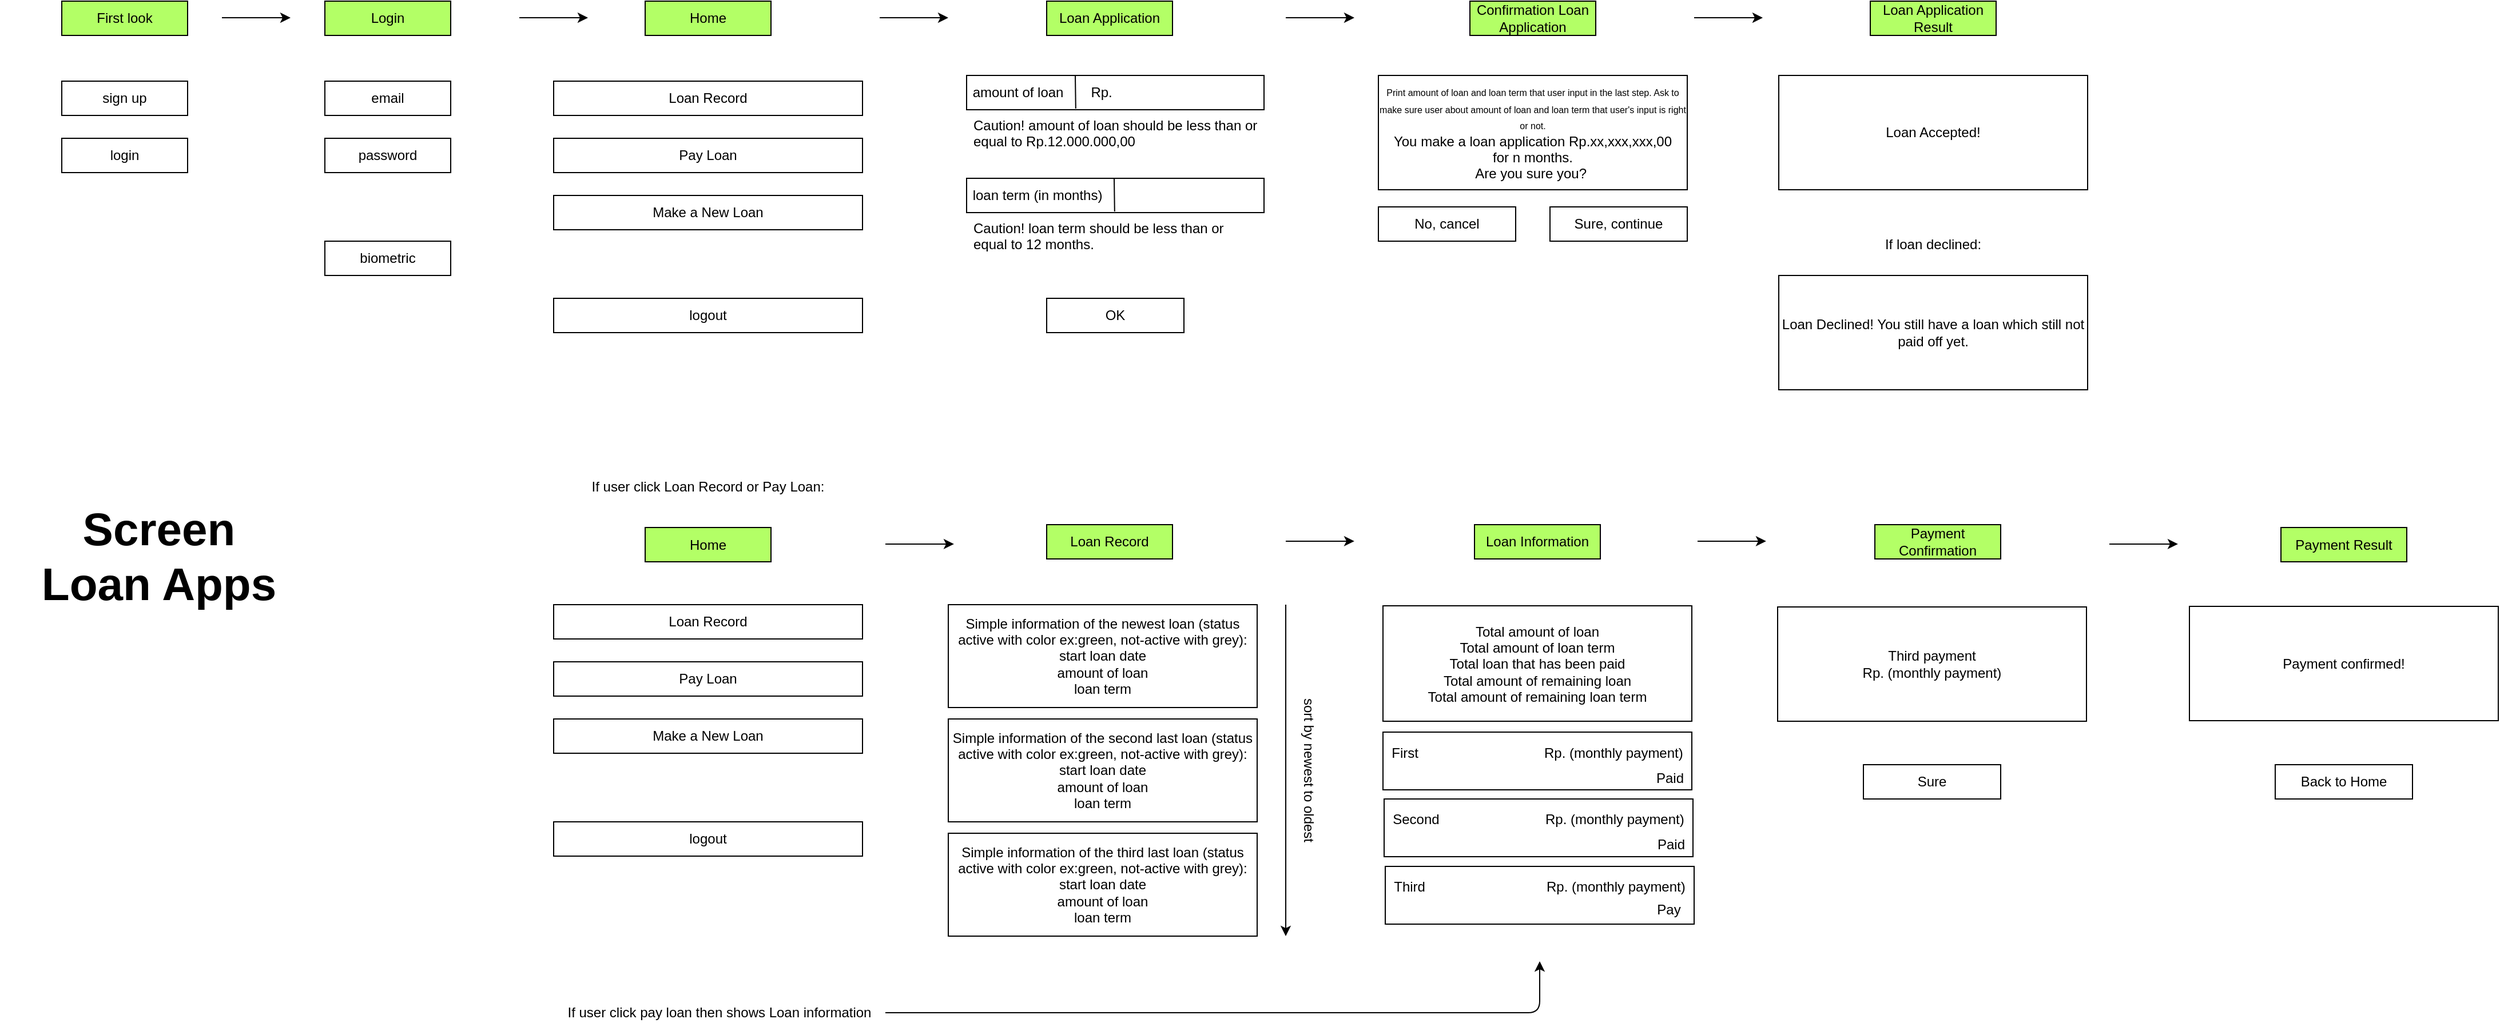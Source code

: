 <mxfile>
    <diagram id="FiCiLrO8Qq3oOYBZK2mG" name="Screen behaviour loan apps">
        <mxGraphModel dx="3075" dy="1415" grid="1" gridSize="10" guides="1" tooltips="1" connect="1" arrows="1" fold="1" page="1" pageScale="1" pageWidth="850" pageHeight="1100" math="0" shadow="0">
            <root>
                <mxCell id="0"/>
                <mxCell id="1" parent="0"/>
                <mxCell id="75" value="login" style="rounded=0;whiteSpace=wrap;html=1;" vertex="1" parent="1">
                    <mxGeometry x="100" y="230" width="110" height="30" as="geometry"/>
                </mxCell>
                <mxCell id="76" value="sign up" style="rounded=0;whiteSpace=wrap;html=1;" vertex="1" parent="1">
                    <mxGeometry x="100" y="180" width="110" height="30" as="geometry"/>
                </mxCell>
                <mxCell id="77" value="password" style="rounded=0;whiteSpace=wrap;html=1;" vertex="1" parent="1">
                    <mxGeometry x="330" y="230" width="110" height="30" as="geometry"/>
                </mxCell>
                <mxCell id="78" value="email" style="rounded=0;whiteSpace=wrap;html=1;" vertex="1" parent="1">
                    <mxGeometry x="330" y="180" width="110" height="30" as="geometry"/>
                </mxCell>
                <mxCell id="79" value="biometric" style="rounded=0;whiteSpace=wrap;html=1;" vertex="1" parent="1">
                    <mxGeometry x="330" y="320" width="110" height="30" as="geometry"/>
                </mxCell>
                <mxCell id="80" value="Caution! amount of loan should be less than or &#10;equal to Rp.12.000.000,00" style="text;strokeColor=none;fillColor=none;align=left;verticalAlign=middle;spacingLeft=4;spacingRight=4;overflow=hidden;points=[[0,0.5],[1,0.5]];portConstraint=eastwest;rotatable=0;" vertex="1" parent="1">
                    <mxGeometry x="891" y="210" width="270" height="30" as="geometry"/>
                </mxCell>
                <mxCell id="81" value="" style="group" vertex="1" connectable="0" parent="1">
                    <mxGeometry x="891" y="175" width="260" height="30" as="geometry"/>
                </mxCell>
                <mxCell id="82" value="&amp;nbsp;amount of loan&lt;span style=&quot;white-space: pre&quot;&gt;&#9;&lt;/span&gt;Rp." style="rounded=0;whiteSpace=wrap;html=1;align=left;" vertex="1" parent="81">
                    <mxGeometry width="260" height="30" as="geometry"/>
                </mxCell>
                <mxCell id="83" value="" style="endArrow=none;html=1;exitX=0.483;exitY=-0.033;exitDx=0;exitDy=0;exitPerimeter=0;" edge="1" parent="81">
                    <mxGeometry width="50" height="50" relative="1" as="geometry">
                        <mxPoint x="95.41" y="29.01" as="sourcePoint"/>
                        <mxPoint x="95" as="targetPoint"/>
                    </mxGeometry>
                </mxCell>
                <mxCell id="84" value="" style="group" vertex="1" connectable="0" parent="1">
                    <mxGeometry x="880" y="265" width="300" height="135" as="geometry"/>
                </mxCell>
                <mxCell id="85" value="&amp;nbsp;loan term (in months)&lt;span style=&quot;white-space: pre&quot;&gt;&#9;&lt;/span&gt;" style="rounded=0;whiteSpace=wrap;html=1;align=left;" vertex="1" parent="84">
                    <mxGeometry x="11" width="260" height="30" as="geometry"/>
                </mxCell>
                <mxCell id="86" value="" style="endArrow=none;html=1;exitX=0.483;exitY=-0.033;exitDx=0;exitDy=0;exitPerimeter=0;" edge="1" parent="84">
                    <mxGeometry width="50" height="50" relative="1" as="geometry">
                        <mxPoint x="140.41" y="29.01" as="sourcePoint"/>
                        <mxPoint x="140" as="targetPoint"/>
                    </mxGeometry>
                </mxCell>
                <mxCell id="87" value="OK" style="rounded=0;whiteSpace=wrap;html=1;" vertex="1" parent="84">
                    <mxGeometry x="81" y="105" width="120" height="30" as="geometry"/>
                </mxCell>
                <mxCell id="88" value="Caution! loan term should be less than or &#10;equal to 12 months." style="text;strokeColor=none;fillColor=none;align=left;verticalAlign=middle;spacingLeft=4;spacingRight=4;overflow=hidden;points=[[0,0.5],[1,0.5]];portConstraint=eastwest;rotatable=0;" vertex="1" parent="1">
                    <mxGeometry x="891" y="300" width="270" height="30" as="geometry"/>
                </mxCell>
                <mxCell id="89" value="Loan Accepted!" style="rounded=0;whiteSpace=wrap;html=1;" vertex="1" parent="1">
                    <mxGeometry x="1601" y="175" width="270" height="100" as="geometry"/>
                </mxCell>
                <mxCell id="90" value="Loan Declined! You still have a loan which still not paid off yet." style="rounded=0;whiteSpace=wrap;html=1;" vertex="1" parent="1">
                    <mxGeometry x="1601" y="350" width="270" height="100" as="geometry"/>
                </mxCell>
                <mxCell id="91" value="Home" style="rounded=0;whiteSpace=wrap;html=1;fillColor=#B3FF66;" vertex="1" parent="1">
                    <mxGeometry x="610" y="110" width="110" height="30" as="geometry"/>
                </mxCell>
                <mxCell id="92" value="First look" style="rounded=0;whiteSpace=wrap;html=1;fillColor=#B3FF66;" vertex="1" parent="1">
                    <mxGeometry x="100" y="110" width="110" height="30" as="geometry"/>
                </mxCell>
                <mxCell id="93" value="Login" style="rounded=0;whiteSpace=wrap;html=1;fillColor=#B3FF66;" vertex="1" parent="1">
                    <mxGeometry x="330" y="110" width="110" height="30" as="geometry"/>
                </mxCell>
                <mxCell id="94" value="Loan Application" style="rounded=0;whiteSpace=wrap;html=1;fillColor=#B3FF66;" vertex="1" parent="1">
                    <mxGeometry x="961" y="110" width="110" height="30" as="geometry"/>
                </mxCell>
                <mxCell id="95" value="Loan Application Result" style="rounded=0;whiteSpace=wrap;html=1;fillColor=#B3FF66;" vertex="1" parent="1">
                    <mxGeometry x="1681" y="110" width="110" height="30" as="geometry"/>
                </mxCell>
                <mxCell id="96" value="Simple information of the newest loan (status active with color ex:green, not-active with grey):&lt;br&gt;start loan date&lt;br&gt;amount of loan&lt;br&gt;loan term" style="rounded=0;whiteSpace=wrap;html=1;" vertex="1" parent="1">
                    <mxGeometry x="875" y="638" width="270" height="90" as="geometry"/>
                </mxCell>
                <mxCell id="97" value="Simple information of the second last loan (status active with color ex:green, not-active with grey):&lt;br&gt;start loan date&lt;br&gt;amount of loan&lt;br&gt;loan term" style="rounded=0;whiteSpace=wrap;html=1;" vertex="1" parent="1">
                    <mxGeometry x="875" y="738" width="270" height="90" as="geometry"/>
                </mxCell>
                <mxCell id="98" value="Simple information of the third last loan (status active with color ex:green, not-active with grey):&lt;br&gt;start loan date&lt;br&gt;amount of loan&lt;br&gt;loan term" style="rounded=0;whiteSpace=wrap;html=1;" vertex="1" parent="1">
                    <mxGeometry x="875" y="838" width="270" height="90" as="geometry"/>
                </mxCell>
                <mxCell id="99" value="If loan declined:" style="text;html=1;strokeColor=none;fillColor=none;align=center;verticalAlign=middle;whiteSpace=wrap;rounded=0;" vertex="1" parent="1">
                    <mxGeometry x="1631" y="307.5" width="210" height="30" as="geometry"/>
                </mxCell>
                <mxCell id="100" value="Loan Record" style="rounded=0;whiteSpace=wrap;html=1;fillColor=#B3FF66;" vertex="1" parent="1">
                    <mxGeometry x="961" y="568" width="110" height="30" as="geometry"/>
                </mxCell>
                <mxCell id="101" value="" style="endArrow=classic;html=1;" edge="1" parent="1">
                    <mxGeometry width="50" height="50" relative="1" as="geometry">
                        <mxPoint x="1170" y="638" as="sourcePoint"/>
                        <mxPoint x="1170" y="928" as="targetPoint"/>
                    </mxGeometry>
                </mxCell>
                <mxCell id="102" value="sort by newest to oldest" style="text;html=1;strokeColor=none;fillColor=none;align=center;verticalAlign=middle;whiteSpace=wrap;rounded=0;rotation=90;" vertex="1" parent="1">
                    <mxGeometry x="1105" y="768" width="170" height="30" as="geometry"/>
                </mxCell>
                <mxCell id="103" value="Total amount of loan&lt;br&gt;Total amount of loan term&lt;br&gt;Total loan that has been paid&lt;br&gt;Total amount of remaining loan&lt;br&gt;Total amount of remaining loan term" style="rounded=0;whiteSpace=wrap;html=1;" vertex="1" parent="1">
                    <mxGeometry x="1255" y="639" width="270" height="101" as="geometry"/>
                </mxCell>
                <mxCell id="104" value="Loan Information" style="rounded=0;whiteSpace=wrap;html=1;fillColor=#B3FF66;" vertex="1" parent="1">
                    <mxGeometry x="1335" y="568" width="110" height="30" as="geometry"/>
                </mxCell>
                <mxCell id="105" value="&lt;font style=&quot;font-size: 8px&quot;&gt;Print amount of loan and loan term that user input in the last step. Ask to make sure user about amount of loan and loan term that user's input is right or not.&lt;/font&gt;&lt;br&gt;You make a loan application Rp.xx,xxx,xxx,00 &lt;br&gt;for n months.&lt;br&gt;Are you sure you?&amp;nbsp;" style="rounded=0;whiteSpace=wrap;html=1;" vertex="1" parent="1">
                    <mxGeometry x="1251" y="175" width="270" height="100" as="geometry"/>
                </mxCell>
                <mxCell id="106" value="Sure, continue" style="rounded=0;whiteSpace=wrap;html=1;" vertex="1" parent="1">
                    <mxGeometry x="1401" y="290" width="120" height="30" as="geometry"/>
                </mxCell>
                <mxCell id="107" value="No, cancel" style="rounded=0;whiteSpace=wrap;html=1;" vertex="1" parent="1">
                    <mxGeometry x="1251" y="290" width="120" height="30" as="geometry"/>
                </mxCell>
                <mxCell id="108" value="Confirmation Loan Application" style="rounded=0;whiteSpace=wrap;html=1;fillColor=#B3FF66;" vertex="1" parent="1">
                    <mxGeometry x="1331" y="110" width="110" height="30" as="geometry"/>
                </mxCell>
                <mxCell id="109" value="Home" style="rounded=0;whiteSpace=wrap;html=1;fillColor=#B3FF66;" vertex="1" parent="1">
                    <mxGeometry x="610" y="570.5" width="110" height="30" as="geometry"/>
                </mxCell>
                <mxCell id="110" value="" style="group" vertex="1" connectable="0" parent="1">
                    <mxGeometry x="1255" y="749.5" width="270" height="50.5" as="geometry"/>
                </mxCell>
                <mxCell id="111" value="First&lt;span style=&quot;white-space: pre&quot;&gt;&#9;&lt;/span&gt;&lt;span style=&quot;white-space: pre&quot;&gt;&#9;&lt;/span&gt;&lt;span style=&quot;white-space: pre&quot;&gt;&#9;&lt;span style=&quot;white-space: pre&quot;&gt;&#9;&lt;span style=&quot;white-space: pre&quot;&gt;&#9;&lt;/span&gt;&lt;/span&gt;&lt;/span&gt;Rp. (monthly payment)&lt;br&gt;&amp;nbsp;&amp;nbsp;" style="rounded=0;whiteSpace=wrap;html=1;" vertex="1" parent="110">
                    <mxGeometry width="270" height="50.5" as="geometry"/>
                </mxCell>
                <mxCell id="112" value="Paid" style="text;html=1;strokeColor=none;fillColor=none;align=center;verticalAlign=middle;whiteSpace=wrap;rounded=0;" vertex="1" parent="110">
                    <mxGeometry x="236" y="35" width="30" height="10" as="geometry"/>
                </mxCell>
                <mxCell id="113" value="" style="group" vertex="1" connectable="0" parent="1">
                    <mxGeometry x="1256" y="808" width="270" height="50.5" as="geometry"/>
                </mxCell>
                <mxCell id="114" value="Second&lt;span style=&quot;white-space: pre&quot;&gt;&#9;&lt;/span&gt;&lt;span style=&quot;white-space: pre&quot;&gt;&#9;&lt;/span&gt;&lt;span style=&quot;white-space: pre&quot;&gt;&#9;&lt;span style=&quot;white-space: pre&quot;&gt;&#9;&lt;/span&gt;&lt;/span&gt;Rp. (monthly payment)&lt;br&gt;&amp;nbsp;&amp;nbsp;" style="rounded=0;whiteSpace=wrap;html=1;" vertex="1" parent="113">
                    <mxGeometry width="270" height="50.5" as="geometry"/>
                </mxCell>
                <mxCell id="115" value="Paid" style="text;html=1;strokeColor=none;fillColor=none;align=center;verticalAlign=middle;whiteSpace=wrap;rounded=0;" vertex="1" parent="113">
                    <mxGeometry x="236" y="35" width="30" height="10" as="geometry"/>
                </mxCell>
                <mxCell id="116" value="" style="group" vertex="1" connectable="0" parent="1">
                    <mxGeometry x="1257" y="867" width="270" height="50.5" as="geometry"/>
                </mxCell>
                <mxCell id="117" value="Third&lt;span style=&quot;white-space: pre&quot;&gt;&#9;&lt;/span&gt;&lt;span style=&quot;white-space: pre&quot;&gt;&#9;&lt;/span&gt;&lt;span style=&quot;white-space: pre&quot;&gt;&#9;&lt;span style=&quot;white-space: pre&quot;&gt;&#9;&lt;/span&gt;&lt;/span&gt;Rp. (monthly payment)&lt;br&gt;&amp;nbsp;&amp;nbsp;" style="rounded=0;whiteSpace=wrap;html=1;" vertex="1" parent="116">
                    <mxGeometry width="270" height="50.5" as="geometry"/>
                </mxCell>
                <mxCell id="118" value="Pay" style="text;html=1;strokeColor=none;fillColor=none;align=center;verticalAlign=middle;whiteSpace=wrap;rounded=0;shadow=1;" vertex="1" parent="116">
                    <mxGeometry x="230" y="30" width="36" height="15" as="geometry"/>
                </mxCell>
                <mxCell id="119" value="" style="group" vertex="1" connectable="0" parent="1">
                    <mxGeometry x="1600" y="640" width="270" height="110" as="geometry"/>
                </mxCell>
                <mxCell id="120" value="Third payment&lt;br&gt;Rp. (monthly payment)" style="rounded=0;whiteSpace=wrap;html=1;" vertex="1" parent="119">
                    <mxGeometry width="270" height="100" as="geometry"/>
                </mxCell>
                <mxCell id="121" value="Sure" style="rounded=0;whiteSpace=wrap;html=1;" vertex="1" parent="1">
                    <mxGeometry x="1675" y="778" width="120" height="30" as="geometry"/>
                </mxCell>
                <mxCell id="122" value="Payment Confirmation" style="rounded=0;whiteSpace=wrap;html=1;fillColor=#B3FF66;" vertex="1" parent="1">
                    <mxGeometry x="1685" y="568" width="110" height="30" as="geometry"/>
                </mxCell>
                <mxCell id="123" value="" style="group" vertex="1" connectable="0" parent="1">
                    <mxGeometry x="1960" y="639.5" width="270" height="110" as="geometry"/>
                </mxCell>
                <mxCell id="124" value="Payment confirmed!" style="rounded=0;whiteSpace=wrap;html=1;" vertex="1" parent="123">
                    <mxGeometry width="270" height="100" as="geometry"/>
                </mxCell>
                <mxCell id="125" value="Back to Home" style="rounded=0;whiteSpace=wrap;html=1;" vertex="1" parent="1">
                    <mxGeometry x="2035" y="778" width="120" height="30" as="geometry"/>
                </mxCell>
                <mxCell id="126" value="Payment Result" style="rounded=0;whiteSpace=wrap;html=1;fillColor=#B3FF66;" vertex="1" parent="1">
                    <mxGeometry x="2040" y="570.5" width="110" height="30" as="geometry"/>
                </mxCell>
                <mxCell id="127" style="edgeStyle=none;html=1;" edge="1" parent="1" source="128">
                    <mxGeometry relative="1" as="geometry">
                        <mxPoint x="1392" y="950" as="targetPoint"/>
                        <Array as="points">
                            <mxPoint x="1392" y="995"/>
                        </Array>
                    </mxGeometry>
                </mxCell>
                <mxCell id="128" value="If user click pay loan then shows Loan information" style="text;html=1;strokeColor=none;fillColor=none;align=center;verticalAlign=middle;whiteSpace=wrap;rounded=0;" vertex="1" parent="1">
                    <mxGeometry x="530" y="980" width="290" height="30" as="geometry"/>
                </mxCell>
                <mxCell id="129" value="If user click Loan Record or Pay Loan:" style="text;html=1;strokeColor=none;fillColor=none;align=center;verticalAlign=middle;whiteSpace=wrap;rounded=0;" vertex="1" parent="1">
                    <mxGeometry x="530" y="520" width="270" height="30" as="geometry"/>
                </mxCell>
                <mxCell id="130" value="&lt;font style=&quot;font-size: 40px&quot;&gt;&lt;b style=&quot;font-size: 40px&quot;&gt;Screen&lt;br&gt;Loan Apps&lt;br&gt;&lt;/b&gt;&lt;/font&gt;" style="text;html=1;strokeColor=none;fillColor=none;align=center;verticalAlign=middle;whiteSpace=wrap;rounded=0;shadow=1;fontSize=40;" vertex="1" parent="1">
                    <mxGeometry x="50" y="520" width="270" height="150" as="geometry"/>
                </mxCell>
                <mxCell id="131" value="" style="endArrow=classic;html=1;fontSize=10;" edge="1" parent="1">
                    <mxGeometry width="50" height="50" relative="1" as="geometry">
                        <mxPoint x="240" y="124.52" as="sourcePoint"/>
                        <mxPoint x="300" y="124.52" as="targetPoint"/>
                    </mxGeometry>
                </mxCell>
                <mxCell id="132" value="" style="endArrow=classic;html=1;fontSize=10;" edge="1" parent="1">
                    <mxGeometry width="50" height="50" relative="1" as="geometry">
                        <mxPoint x="500" y="124.52" as="sourcePoint"/>
                        <mxPoint x="560" y="124.52" as="targetPoint"/>
                    </mxGeometry>
                </mxCell>
                <mxCell id="133" value="" style="endArrow=classic;html=1;fontSize=10;" edge="1" parent="1">
                    <mxGeometry width="50" height="50" relative="1" as="geometry">
                        <mxPoint x="815" y="124.52" as="sourcePoint"/>
                        <mxPoint x="875" y="124.52" as="targetPoint"/>
                    </mxGeometry>
                </mxCell>
                <mxCell id="134" value="" style="endArrow=classic;html=1;fontSize=10;" edge="1" parent="1">
                    <mxGeometry width="50" height="50" relative="1" as="geometry">
                        <mxPoint x="1170" y="124.52" as="sourcePoint"/>
                        <mxPoint x="1230" y="124.52" as="targetPoint"/>
                    </mxGeometry>
                </mxCell>
                <mxCell id="135" value="" style="endArrow=classic;html=1;fontSize=10;" edge="1" parent="1">
                    <mxGeometry width="50" height="50" relative="1" as="geometry">
                        <mxPoint x="1527" y="124.52" as="sourcePoint"/>
                        <mxPoint x="1587" y="124.52" as="targetPoint"/>
                    </mxGeometry>
                </mxCell>
                <mxCell id="136" value="" style="endArrow=classic;html=1;fontSize=10;" edge="1" parent="1">
                    <mxGeometry width="50" height="50" relative="1" as="geometry">
                        <mxPoint x="820.0" y="584.94" as="sourcePoint"/>
                        <mxPoint x="880.0" y="584.94" as="targetPoint"/>
                    </mxGeometry>
                </mxCell>
                <mxCell id="137" value="" style="endArrow=classic;html=1;fontSize=10;" edge="1" parent="1">
                    <mxGeometry width="50" height="50" relative="1" as="geometry">
                        <mxPoint x="1170" y="582.44" as="sourcePoint"/>
                        <mxPoint x="1230" y="582.44" as="targetPoint"/>
                    </mxGeometry>
                </mxCell>
                <mxCell id="138" value="" style="endArrow=classic;html=1;fontSize=10;" edge="1" parent="1">
                    <mxGeometry width="50" height="50" relative="1" as="geometry">
                        <mxPoint x="1530" y="582.44" as="sourcePoint"/>
                        <mxPoint x="1590" y="582.44" as="targetPoint"/>
                    </mxGeometry>
                </mxCell>
                <mxCell id="139" value="" style="endArrow=classic;html=1;fontSize=10;" edge="1" parent="1">
                    <mxGeometry width="50" height="50" relative="1" as="geometry">
                        <mxPoint x="1890" y="584.94" as="sourcePoint"/>
                        <mxPoint x="1950" y="584.94" as="targetPoint"/>
                    </mxGeometry>
                </mxCell>
                <mxCell id="140" value="Make a New Loan" style="rounded=0;whiteSpace=wrap;html=1;" vertex="1" parent="1">
                    <mxGeometry x="530" y="280" width="270" height="30" as="geometry"/>
                </mxCell>
                <mxCell id="141" value="logout" style="rounded=0;whiteSpace=wrap;html=1;" vertex="1" parent="1">
                    <mxGeometry x="530" y="370" width="270" height="30" as="geometry"/>
                </mxCell>
                <mxCell id="142" value="Pay Loan" style="rounded=0;whiteSpace=wrap;html=1;" vertex="1" parent="1">
                    <mxGeometry x="530" y="230" width="270" height="30" as="geometry"/>
                </mxCell>
                <mxCell id="143" value="Loan Record" style="rounded=0;whiteSpace=wrap;html=1;" vertex="1" parent="1">
                    <mxGeometry x="530" y="180" width="270" height="30" as="geometry"/>
                </mxCell>
                <mxCell id="144" value="" style="group" vertex="1" connectable="0" parent="1">
                    <mxGeometry x="530" y="638" width="270" height="220" as="geometry"/>
                </mxCell>
                <mxCell id="145" value="Make a New Loan" style="rounded=0;whiteSpace=wrap;html=1;" vertex="1" parent="144">
                    <mxGeometry y="100" width="270" height="30" as="geometry"/>
                </mxCell>
                <mxCell id="146" value="logout" style="rounded=0;whiteSpace=wrap;html=1;" vertex="1" parent="144">
                    <mxGeometry y="190" width="270" height="30" as="geometry"/>
                </mxCell>
                <mxCell id="147" value="Pay Loan" style="rounded=0;whiteSpace=wrap;html=1;" vertex="1" parent="144">
                    <mxGeometry y="50" width="270" height="30" as="geometry"/>
                </mxCell>
                <mxCell id="148" value="Loan Record" style="rounded=0;whiteSpace=wrap;html=1;" vertex="1" parent="144">
                    <mxGeometry width="270" height="30" as="geometry"/>
                </mxCell>
            </root>
        </mxGraphModel>
    </diagram>
</mxfile>
